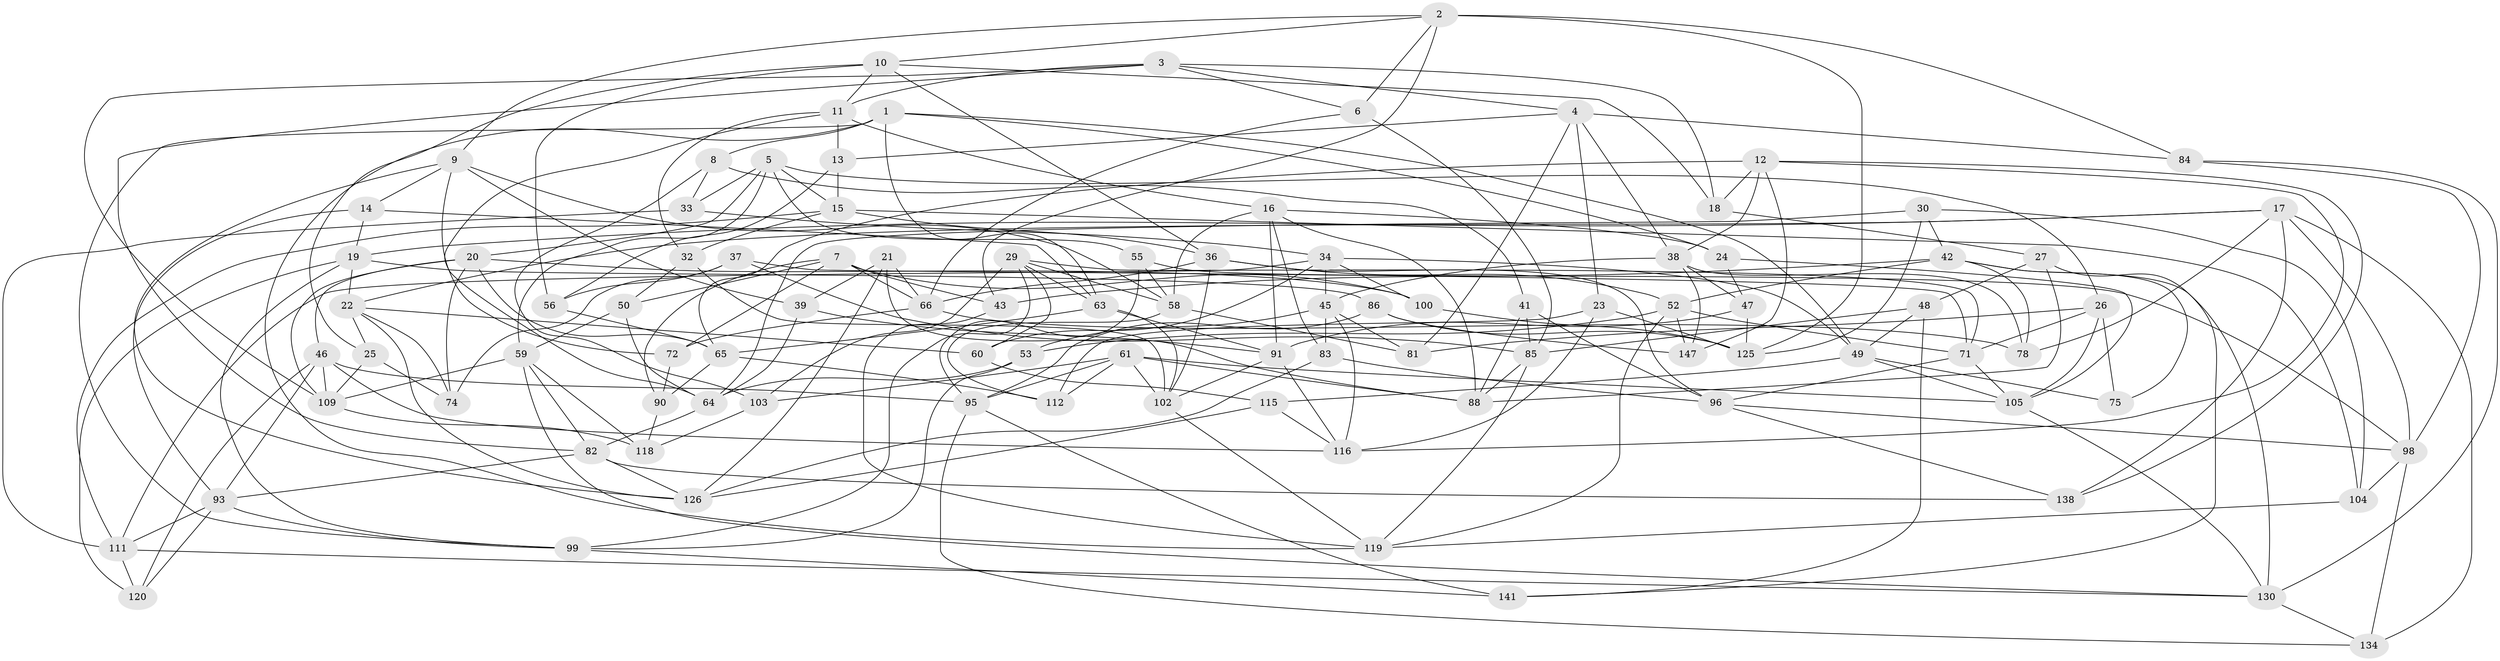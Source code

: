 // original degree distribution, {4: 1.0}
// Generated by graph-tools (version 1.1) at 2025/11/02/27/25 16:11:47]
// undirected, 96 vertices, 243 edges
graph export_dot {
graph [start="1"]
  node [color=gray90,style=filled];
  1 [super="+31"];
  2 [super="+131"];
  3 [super="+76"];
  4 [super="+79"];
  5 [super="+28"];
  6;
  7 [super="+94"];
  8;
  9 [super="+107"];
  10 [super="+132"];
  11 [super="+51"];
  12 [super="+44"];
  13;
  14;
  15 [super="+57"];
  16 [super="+143"];
  17 [super="+40"];
  18;
  19 [super="+67"];
  20 [super="+121"];
  21;
  22 [super="+62"];
  23;
  24;
  25;
  26 [super="+35"];
  27;
  29 [super="+73"];
  30;
  32;
  33;
  34 [super="+110"];
  36 [super="+54"];
  37;
  38 [super="+87"];
  39;
  41;
  42 [super="+148"];
  43;
  45 [super="+69"];
  46 [super="+114"];
  47;
  48;
  49 [super="+70"];
  50;
  52 [super="+113"];
  53;
  55;
  56;
  58 [super="+68"];
  59 [super="+144"];
  60;
  61 [super="+142"];
  63 [super="+77"];
  64 [super="+89"];
  65 [super="+80"];
  66 [super="+127"];
  71 [super="+123"];
  72;
  74;
  75;
  78;
  81;
  82 [super="+146"];
  83;
  84;
  85 [super="+117"];
  86;
  88 [super="+97"];
  90;
  91 [super="+92"];
  93 [super="+129"];
  95 [super="+108"];
  96 [super="+139"];
  98 [super="+122"];
  99 [super="+101"];
  100;
  102 [super="+106"];
  103;
  104;
  105 [super="+128"];
  109 [super="+140"];
  111 [super="+124"];
  112;
  115;
  116 [super="+133"];
  118;
  119 [super="+135"];
  120;
  125 [super="+145"];
  126 [super="+136"];
  130 [super="+137"];
  134;
  138;
  141;
  147;
  1 -- 8;
  1 -- 24;
  1 -- 119;
  1 -- 99;
  1 -- 63;
  1 -- 49;
  2 -- 9;
  2 -- 43;
  2 -- 125;
  2 -- 10;
  2 -- 84;
  2 -- 6;
  3 -- 109;
  3 -- 11;
  3 -- 18;
  3 -- 82;
  3 -- 6;
  3 -- 4;
  4 -- 23;
  4 -- 38;
  4 -- 81;
  4 -- 13;
  4 -- 84;
  5 -- 20;
  5 -- 55;
  5 -- 33;
  5 -- 59;
  5 -- 15;
  5 -- 26;
  6 -- 85;
  6 -- 66;
  7 -- 90;
  7 -- 100;
  7 -- 43;
  7 -- 72;
  7 -- 50;
  7 -- 66;
  8 -- 103;
  8 -- 33;
  8 -- 41;
  9 -- 58;
  9 -- 126;
  9 -- 72;
  9 -- 14;
  9 -- 39;
  10 -- 18;
  10 -- 56;
  10 -- 25;
  10 -- 11;
  10 -- 36;
  11 -- 64;
  11 -- 13;
  11 -- 32;
  11 -- 16;
  12 -- 116;
  12 -- 18;
  12 -- 65;
  12 -- 138;
  12 -- 147;
  12 -- 38;
  13 -- 56;
  13 -- 15;
  14 -- 63;
  14 -- 19;
  14 -- 93;
  15 -- 111;
  15 -- 104;
  15 -- 32;
  15 -- 36;
  16 -- 58;
  16 -- 24;
  16 -- 91;
  16 -- 83;
  16 -- 88;
  17 -- 78;
  17 -- 98;
  17 -- 138;
  17 -- 134;
  17 -- 22;
  17 -- 19;
  18 -- 27;
  19 -- 86;
  19 -- 99;
  19 -- 120;
  19 -- 22;
  20 -- 109;
  20 -- 74;
  20 -- 100;
  20 -- 65;
  20 -- 46;
  21 -- 88;
  21 -- 66;
  21 -- 39;
  21 -- 126;
  22 -- 60;
  22 -- 126;
  22 -- 25;
  22 -- 74;
  23 -- 112;
  23 -- 116;
  23 -- 125;
  24 -- 47;
  24 -- 105;
  25 -- 74;
  25 -- 109;
  26 -- 75 [weight=2];
  26 -- 81;
  26 -- 71;
  26 -- 105;
  27 -- 48;
  27 -- 141;
  27 -- 88;
  29 -- 63;
  29 -- 60;
  29 -- 103;
  29 -- 58;
  29 -- 99;
  29 -- 71;
  30 -- 125;
  30 -- 104;
  30 -- 42;
  30 -- 64;
  32 -- 50;
  32 -- 102;
  33 -- 34;
  33 -- 111;
  34 -- 100;
  34 -- 60;
  34 -- 49;
  34 -- 45;
  34 -- 111;
  36 -- 66;
  36 -- 102;
  36 -- 96;
  36 -- 52;
  37 -- 56;
  37 -- 74;
  37 -- 71;
  37 -- 85;
  38 -- 78;
  38 -- 45;
  38 -- 147;
  38 -- 47;
  39 -- 91;
  39 -- 64;
  41 -- 96;
  41 -- 88;
  41 -- 85;
  42 -- 78;
  42 -- 75;
  42 -- 52;
  42 -- 43;
  42 -- 130;
  43 -- 119;
  45 -- 53;
  45 -- 116;
  45 -- 81;
  45 -- 83;
  46 -- 116;
  46 -- 120;
  46 -- 109;
  46 -- 93;
  46 -- 95;
  47 -- 91;
  47 -- 125;
  48 -- 85;
  48 -- 49;
  48 -- 141;
  49 -- 75;
  49 -- 115;
  49 -- 105;
  50 -- 59;
  50 -- 64;
  52 -- 147;
  52 -- 53;
  52 -- 119;
  52 -- 71;
  53 -- 64;
  53 -- 99;
  55 -- 98;
  55 -- 95;
  55 -- 58;
  56 -- 65;
  58 -- 81;
  58 -- 112;
  59 -- 130;
  59 -- 118;
  59 -- 109;
  59 -- 82;
  60 -- 115;
  61 -- 95;
  61 -- 112;
  61 -- 88;
  61 -- 105;
  61 -- 103;
  61 -- 102;
  63 -- 102;
  63 -- 65;
  63 -- 91;
  64 -- 82;
  65 -- 90;
  65 -- 112;
  66 -- 72;
  66 -- 78;
  71 -- 96;
  71 -- 105;
  72 -- 90;
  82 -- 138;
  82 -- 93;
  82 -- 126;
  83 -- 96;
  83 -- 126;
  84 -- 98;
  84 -- 130;
  85 -- 88;
  85 -- 119;
  86 -- 95;
  86 -- 147;
  86 -- 125;
  90 -- 118;
  91 -- 116;
  91 -- 102;
  93 -- 120;
  93 -- 111;
  93 -- 99;
  95 -- 141;
  95 -- 134;
  96 -- 98;
  96 -- 138;
  98 -- 104;
  98 -- 134;
  99 -- 141;
  100 -- 125;
  102 -- 119;
  103 -- 118;
  104 -- 119;
  105 -- 130;
  109 -- 118;
  111 -- 120;
  111 -- 130;
  115 -- 116;
  115 -- 126;
  130 -- 134;
}
